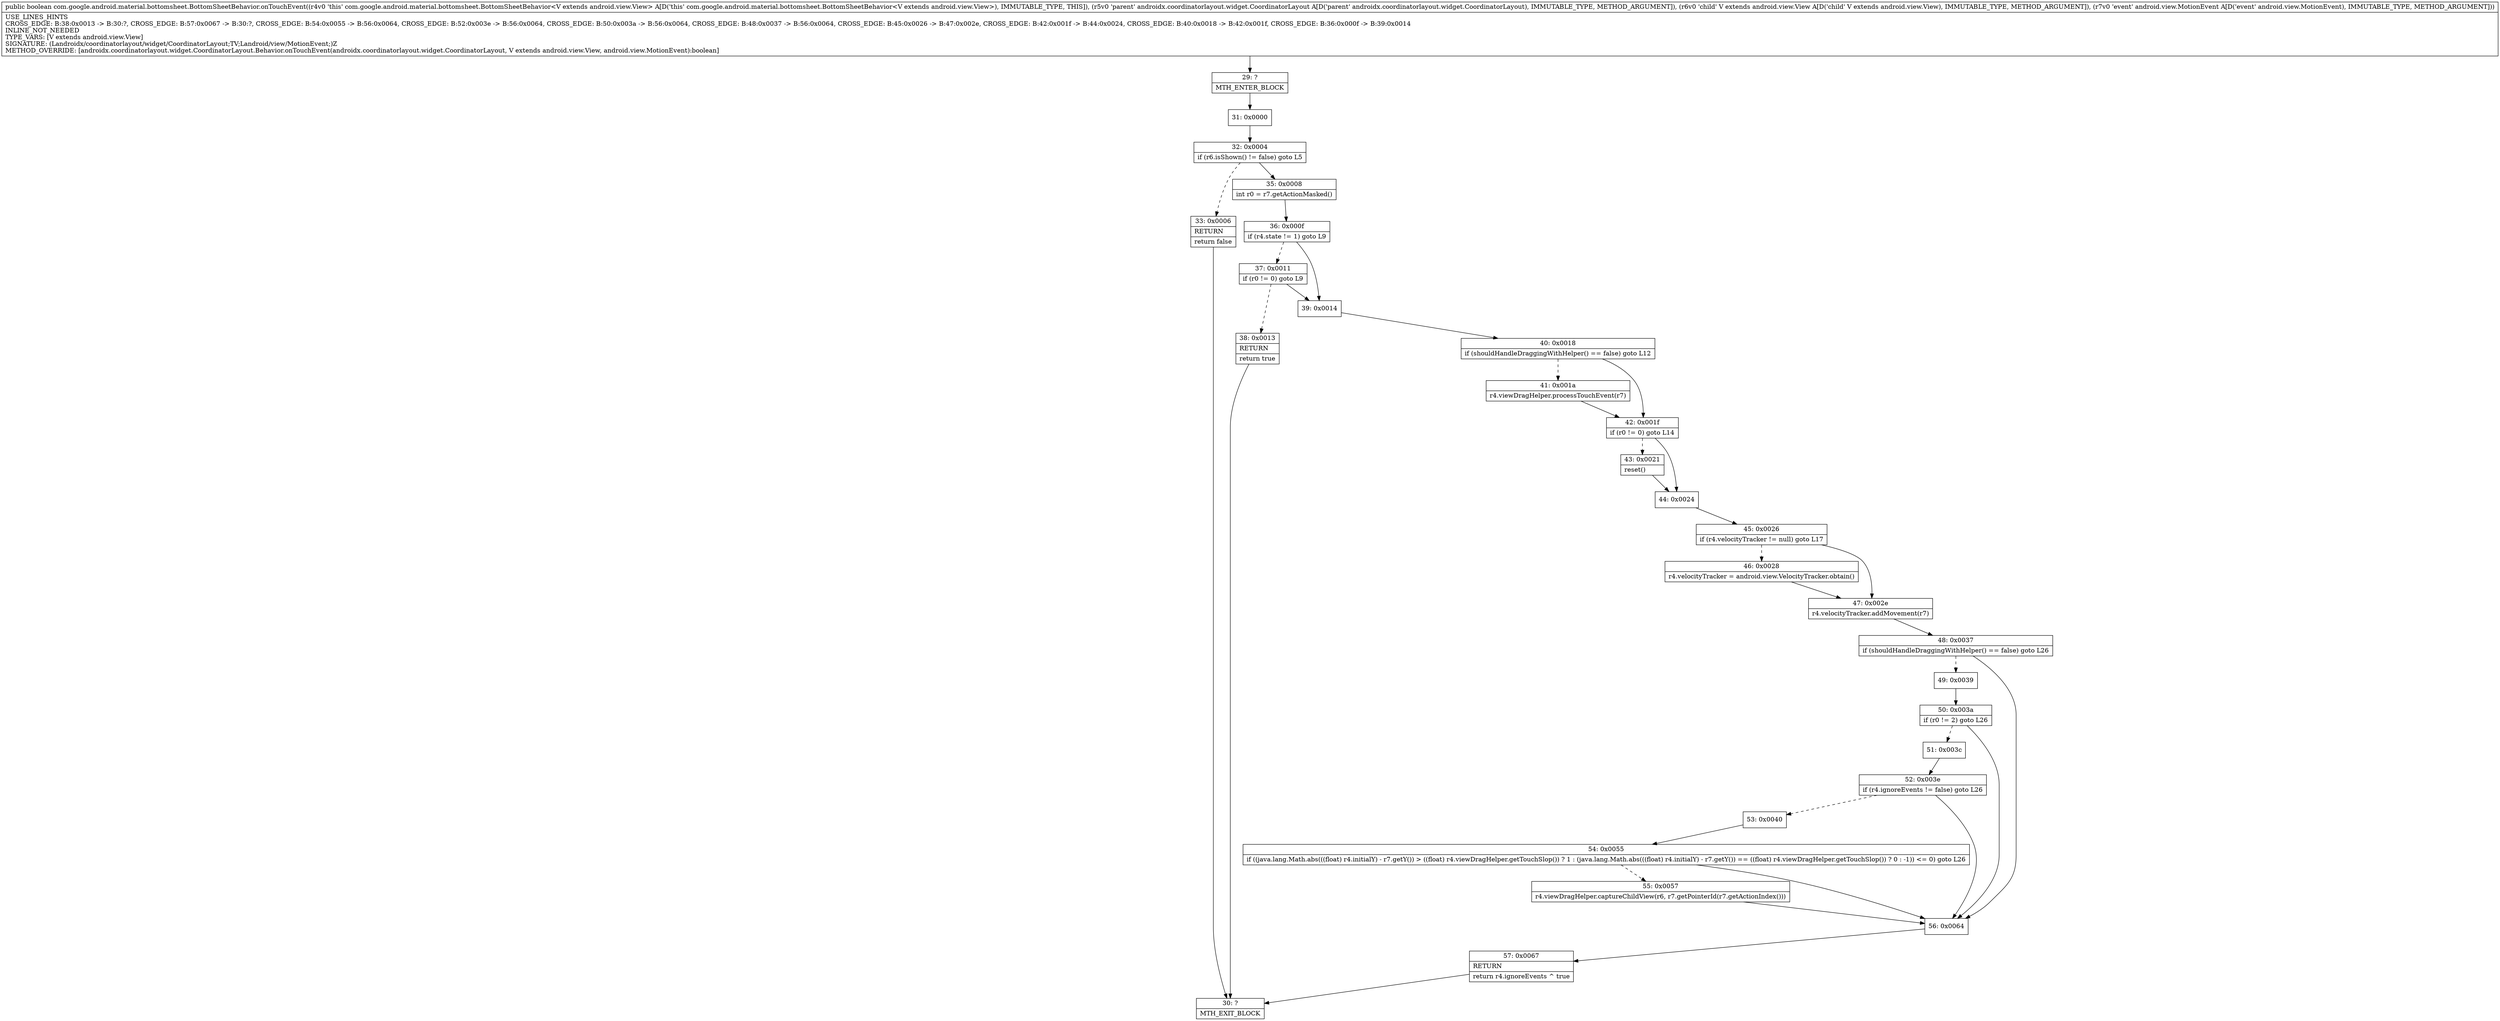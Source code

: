 digraph "CFG forcom.google.android.material.bottomsheet.BottomSheetBehavior.onTouchEvent(Landroidx\/coordinatorlayout\/widget\/CoordinatorLayout;Landroid\/view\/View;Landroid\/view\/MotionEvent;)Z" {
Node_29 [shape=record,label="{29\:\ ?|MTH_ENTER_BLOCK\l}"];
Node_31 [shape=record,label="{31\:\ 0x0000}"];
Node_32 [shape=record,label="{32\:\ 0x0004|if (r6.isShown() != false) goto L5\l}"];
Node_33 [shape=record,label="{33\:\ 0x0006|RETURN\l|return false\l}"];
Node_30 [shape=record,label="{30\:\ ?|MTH_EXIT_BLOCK\l}"];
Node_35 [shape=record,label="{35\:\ 0x0008|int r0 = r7.getActionMasked()\l}"];
Node_36 [shape=record,label="{36\:\ 0x000f|if (r4.state != 1) goto L9\l}"];
Node_37 [shape=record,label="{37\:\ 0x0011|if (r0 != 0) goto L9\l}"];
Node_38 [shape=record,label="{38\:\ 0x0013|RETURN\l|return true\l}"];
Node_39 [shape=record,label="{39\:\ 0x0014}"];
Node_40 [shape=record,label="{40\:\ 0x0018|if (shouldHandleDraggingWithHelper() == false) goto L12\l}"];
Node_41 [shape=record,label="{41\:\ 0x001a|r4.viewDragHelper.processTouchEvent(r7)\l}"];
Node_42 [shape=record,label="{42\:\ 0x001f|if (r0 != 0) goto L14\l}"];
Node_43 [shape=record,label="{43\:\ 0x0021|reset()\l}"];
Node_44 [shape=record,label="{44\:\ 0x0024}"];
Node_45 [shape=record,label="{45\:\ 0x0026|if (r4.velocityTracker != null) goto L17\l}"];
Node_46 [shape=record,label="{46\:\ 0x0028|r4.velocityTracker = android.view.VelocityTracker.obtain()\l}"];
Node_47 [shape=record,label="{47\:\ 0x002e|r4.velocityTracker.addMovement(r7)\l}"];
Node_48 [shape=record,label="{48\:\ 0x0037|if (shouldHandleDraggingWithHelper() == false) goto L26\l}"];
Node_49 [shape=record,label="{49\:\ 0x0039}"];
Node_50 [shape=record,label="{50\:\ 0x003a|if (r0 != 2) goto L26\l}"];
Node_51 [shape=record,label="{51\:\ 0x003c}"];
Node_52 [shape=record,label="{52\:\ 0x003e|if (r4.ignoreEvents != false) goto L26\l}"];
Node_53 [shape=record,label="{53\:\ 0x0040}"];
Node_54 [shape=record,label="{54\:\ 0x0055|if ((java.lang.Math.abs(((float) r4.initialY) \- r7.getY()) \> ((float) r4.viewDragHelper.getTouchSlop()) ? 1 : (java.lang.Math.abs(((float) r4.initialY) \- r7.getY()) == ((float) r4.viewDragHelper.getTouchSlop()) ? 0 : \-1)) \<= 0) goto L26\l}"];
Node_55 [shape=record,label="{55\:\ 0x0057|r4.viewDragHelper.captureChildView(r6, r7.getPointerId(r7.getActionIndex()))\l}"];
Node_56 [shape=record,label="{56\:\ 0x0064}"];
Node_57 [shape=record,label="{57\:\ 0x0067|RETURN\l|return r4.ignoreEvents ^ true\l}"];
MethodNode[shape=record,label="{public boolean com.google.android.material.bottomsheet.BottomSheetBehavior.onTouchEvent((r4v0 'this' com.google.android.material.bottomsheet.BottomSheetBehavior\<V extends android.view.View\> A[D('this' com.google.android.material.bottomsheet.BottomSheetBehavior\<V extends android.view.View\>), IMMUTABLE_TYPE, THIS]), (r5v0 'parent' androidx.coordinatorlayout.widget.CoordinatorLayout A[D('parent' androidx.coordinatorlayout.widget.CoordinatorLayout), IMMUTABLE_TYPE, METHOD_ARGUMENT]), (r6v0 'child' V extends android.view.View A[D('child' V extends android.view.View), IMMUTABLE_TYPE, METHOD_ARGUMENT]), (r7v0 'event' android.view.MotionEvent A[D('event' android.view.MotionEvent), IMMUTABLE_TYPE, METHOD_ARGUMENT]))  | USE_LINES_HINTS\lCROSS_EDGE: B:38:0x0013 \-\> B:30:?, CROSS_EDGE: B:57:0x0067 \-\> B:30:?, CROSS_EDGE: B:54:0x0055 \-\> B:56:0x0064, CROSS_EDGE: B:52:0x003e \-\> B:56:0x0064, CROSS_EDGE: B:50:0x003a \-\> B:56:0x0064, CROSS_EDGE: B:48:0x0037 \-\> B:56:0x0064, CROSS_EDGE: B:45:0x0026 \-\> B:47:0x002e, CROSS_EDGE: B:42:0x001f \-\> B:44:0x0024, CROSS_EDGE: B:40:0x0018 \-\> B:42:0x001f, CROSS_EDGE: B:36:0x000f \-\> B:39:0x0014\lINLINE_NOT_NEEDED\lTYPE_VARS: [V extends android.view.View]\lSIGNATURE: (Landroidx\/coordinatorlayout\/widget\/CoordinatorLayout;TV;Landroid\/view\/MotionEvent;)Z\lMETHOD_OVERRIDE: [androidx.coordinatorlayout.widget.CoordinatorLayout.Behavior.onTouchEvent(androidx.coordinatorlayout.widget.CoordinatorLayout, V extends android.view.View, android.view.MotionEvent):boolean]\l}"];
MethodNode -> Node_29;Node_29 -> Node_31;
Node_31 -> Node_32;
Node_32 -> Node_33[style=dashed];
Node_32 -> Node_35;
Node_33 -> Node_30;
Node_35 -> Node_36;
Node_36 -> Node_37[style=dashed];
Node_36 -> Node_39;
Node_37 -> Node_38[style=dashed];
Node_37 -> Node_39;
Node_38 -> Node_30;
Node_39 -> Node_40;
Node_40 -> Node_41[style=dashed];
Node_40 -> Node_42;
Node_41 -> Node_42;
Node_42 -> Node_43[style=dashed];
Node_42 -> Node_44;
Node_43 -> Node_44;
Node_44 -> Node_45;
Node_45 -> Node_46[style=dashed];
Node_45 -> Node_47;
Node_46 -> Node_47;
Node_47 -> Node_48;
Node_48 -> Node_49[style=dashed];
Node_48 -> Node_56;
Node_49 -> Node_50;
Node_50 -> Node_51[style=dashed];
Node_50 -> Node_56;
Node_51 -> Node_52;
Node_52 -> Node_53[style=dashed];
Node_52 -> Node_56;
Node_53 -> Node_54;
Node_54 -> Node_55[style=dashed];
Node_54 -> Node_56;
Node_55 -> Node_56;
Node_56 -> Node_57;
Node_57 -> Node_30;
}

